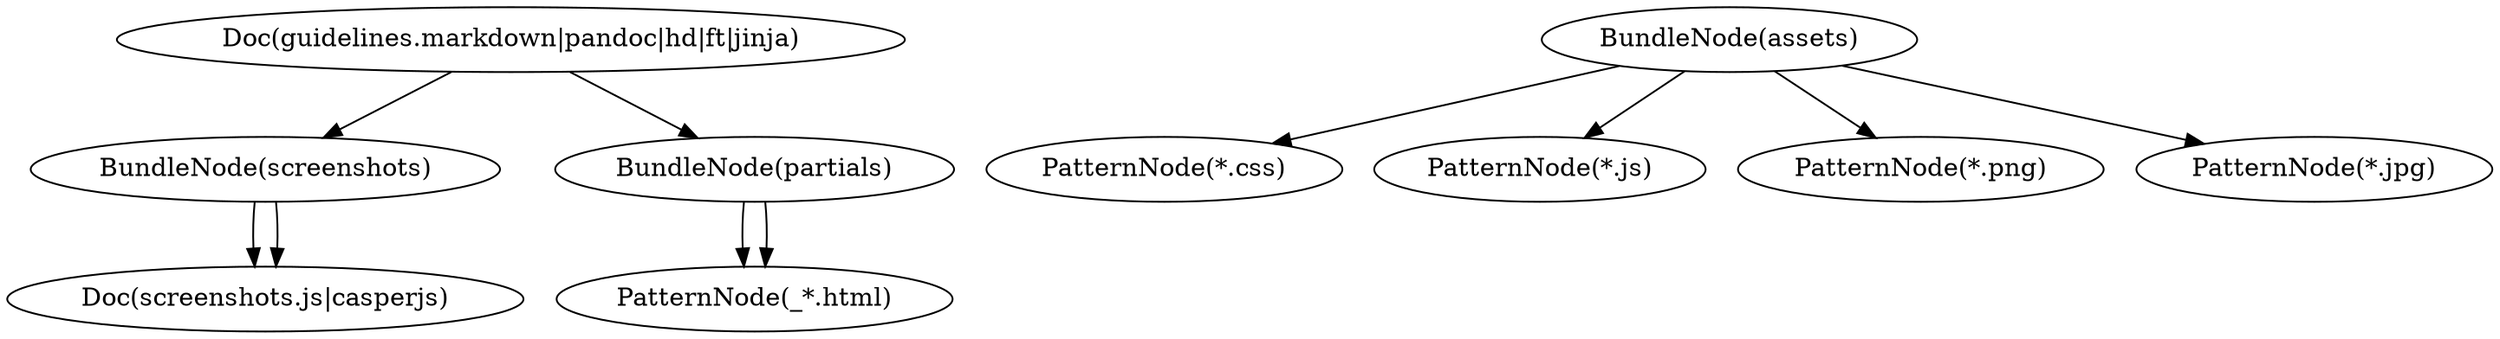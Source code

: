 digraph G {
"BundleNode(screenshots)" -> "Doc(screenshots.js|casperjs)";
"BundleNode(partials)" -> "PatternNode(_*.html)";
"BundleNode(assets)" -> "PatternNode(*.css)";
"BundleNode(assets)" -> "PatternNode(*.js)";
"BundleNode(assets)" -> "PatternNode(*.png)";
"BundleNode(assets)" -> "PatternNode(*.jpg)";
"BundleNode(partials)" -> "PatternNode(_*.html)";
"Doc(guidelines.markdown|pandoc|hd|ft|jinja)" -> "BundleNode(partials)";
"BundleNode(screenshots)" -> "Doc(screenshots.js|casperjs)";
"Doc(guidelines.markdown|pandoc|hd|ft|jinja)" -> "BundleNode(screenshots)";
}